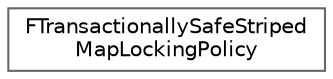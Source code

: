 digraph "Graphical Class Hierarchy"
{
 // INTERACTIVE_SVG=YES
 // LATEX_PDF_SIZE
  bgcolor="transparent";
  edge [fontname=Helvetica,fontsize=10,labelfontname=Helvetica,labelfontsize=10];
  node [fontname=Helvetica,fontsize=10,shape=box,height=0.2,width=0.4];
  rankdir="LR";
  Node0 [id="Node000000",label="FTransactionallySafeStriped\lMapLockingPolicy",height=0.2,width=0.4,color="grey40", fillcolor="white", style="filled",URL="$d3/dab/structFTransactionallySafeStripedMapLockingPolicy.html",tooltip="This locking policy uses a FTransactionallySafeRWLock which supports AutoRTFM but is backed by a RWLo..."];
}

